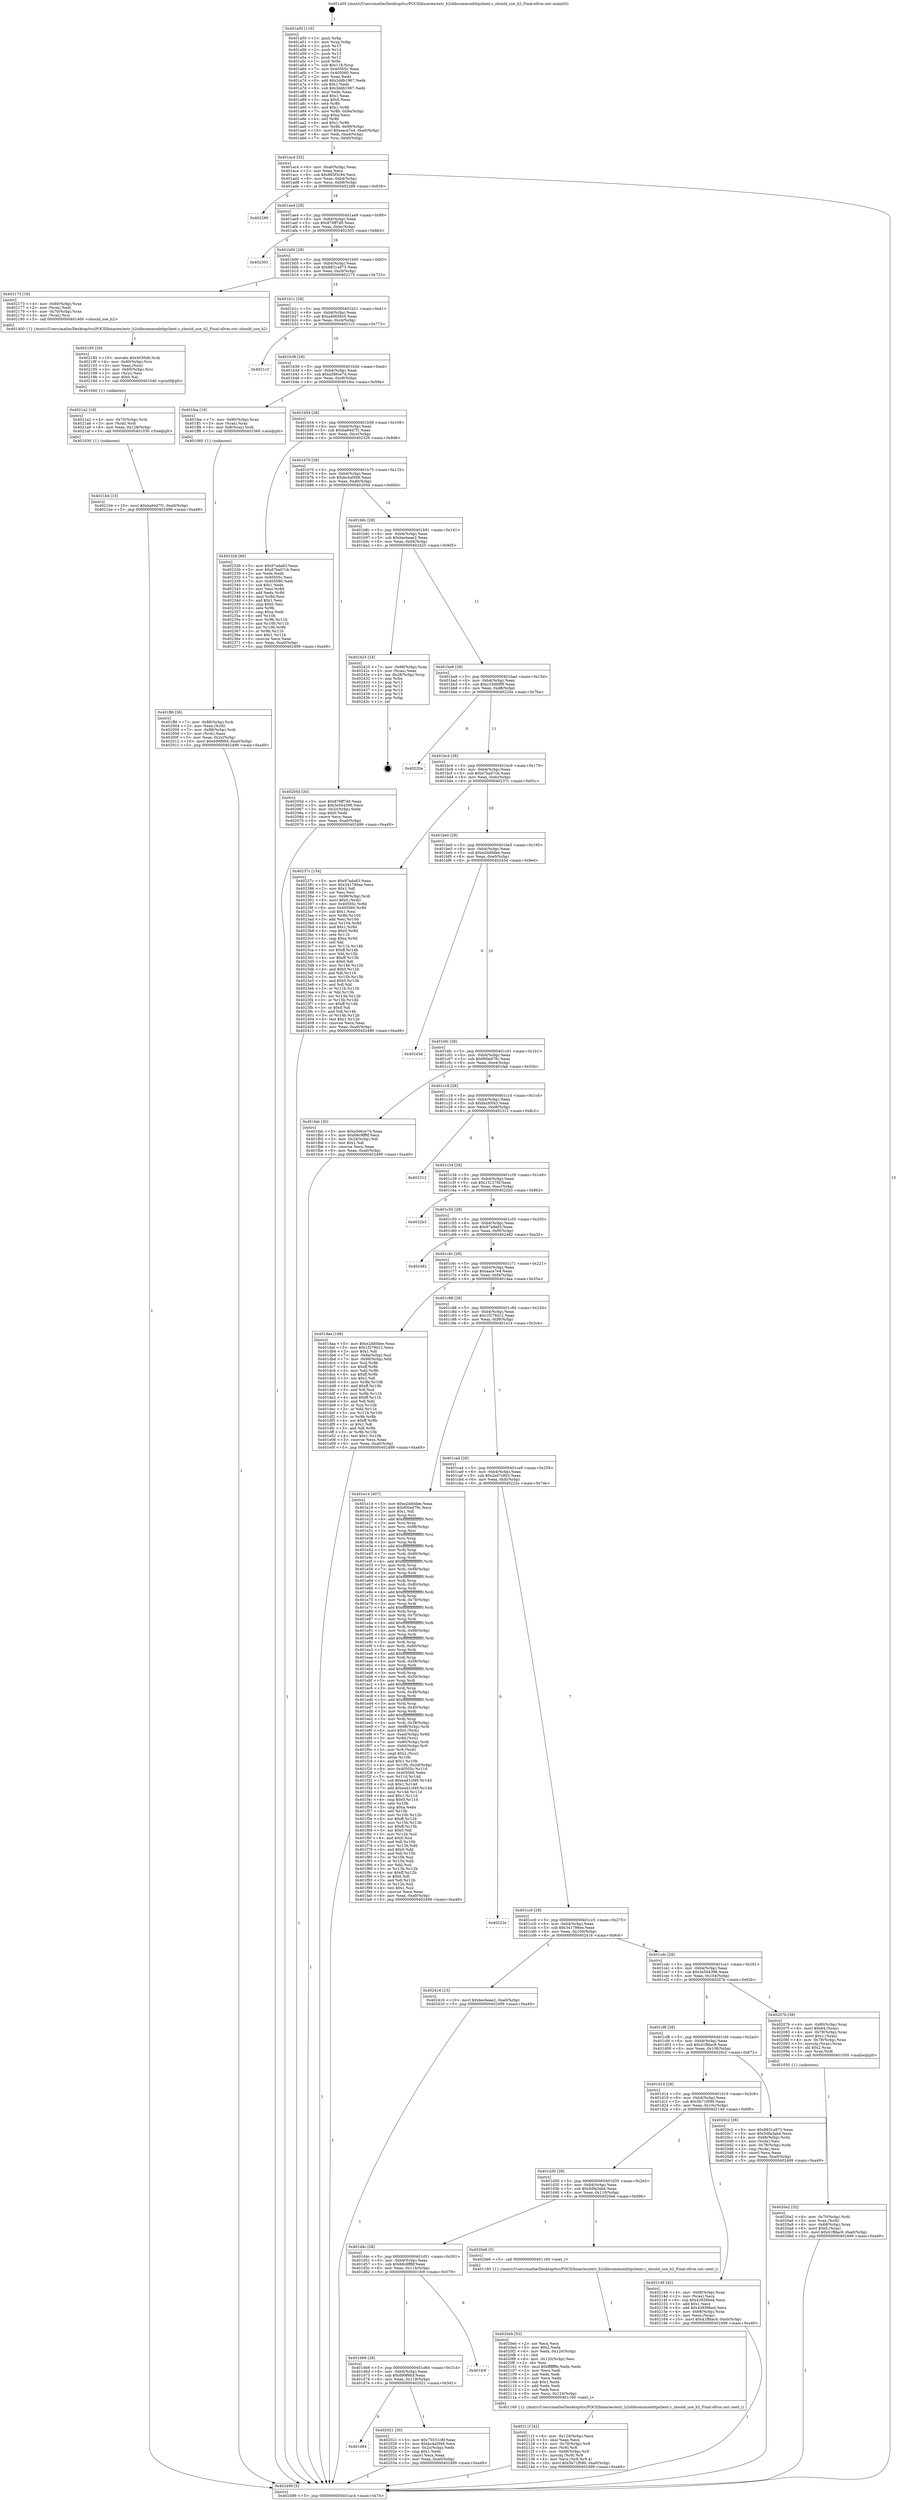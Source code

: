 digraph "0x401a50" {
  label = "0x401a50 (/mnt/c/Users/mathe/Desktop/tcc/POCII/binaries/extr_h2olibcommonhttpclient.c_should_use_h2_Final-ollvm.out::main(0))"
  labelloc = "t"
  node[shape=record]

  Entry [label="",width=0.3,height=0.3,shape=circle,fillcolor=black,style=filled]
  "0x401ac4" [label="{
     0x401ac4 [32]\l
     | [instrs]\l
     &nbsp;&nbsp;0x401ac4 \<+6\>: mov -0xa0(%rbp),%eax\l
     &nbsp;&nbsp;0x401aca \<+2\>: mov %eax,%ecx\l
     &nbsp;&nbsp;0x401acc \<+6\>: sub $0x865f3c94,%ecx\l
     &nbsp;&nbsp;0x401ad2 \<+6\>: mov %eax,-0xb4(%rbp)\l
     &nbsp;&nbsp;0x401ad8 \<+6\>: mov %ecx,-0xb8(%rbp)\l
     &nbsp;&nbsp;0x401ade \<+6\>: je 0000000000402289 \<main+0x839\>\l
  }"]
  "0x402289" [label="{
     0x402289\l
  }", style=dashed]
  "0x401ae4" [label="{
     0x401ae4 [28]\l
     | [instrs]\l
     &nbsp;&nbsp;0x401ae4 \<+5\>: jmp 0000000000401ae9 \<main+0x99\>\l
     &nbsp;&nbsp;0x401ae9 \<+6\>: mov -0xb4(%rbp),%eax\l
     &nbsp;&nbsp;0x401aef \<+5\>: sub $0x876ff7d0,%eax\l
     &nbsp;&nbsp;0x401af4 \<+6\>: mov %eax,-0xbc(%rbp)\l
     &nbsp;&nbsp;0x401afa \<+6\>: je 0000000000402303 \<main+0x8b3\>\l
  }"]
  Exit [label="",width=0.3,height=0.3,shape=circle,fillcolor=black,style=filled,peripheries=2]
  "0x402303" [label="{
     0x402303\l
  }", style=dashed]
  "0x401b00" [label="{
     0x401b00 [28]\l
     | [instrs]\l
     &nbsp;&nbsp;0x401b00 \<+5\>: jmp 0000000000401b05 \<main+0xb5\>\l
     &nbsp;&nbsp;0x401b05 \<+6\>: mov -0xb4(%rbp),%eax\l
     &nbsp;&nbsp;0x401b0b \<+5\>: sub $0x8831a973,%eax\l
     &nbsp;&nbsp;0x401b10 \<+6\>: mov %eax,-0xc0(%rbp)\l
     &nbsp;&nbsp;0x401b16 \<+6\>: je 0000000000402173 \<main+0x723\>\l
  }"]
  "0x4021b4" [label="{
     0x4021b4 [15]\l
     | [instrs]\l
     &nbsp;&nbsp;0x4021b4 \<+10\>: movl $0xba94d7f1,-0xa0(%rbp)\l
     &nbsp;&nbsp;0x4021be \<+5\>: jmp 0000000000402499 \<main+0xa49\>\l
  }"]
  "0x402173" [label="{
     0x402173 [18]\l
     | [instrs]\l
     &nbsp;&nbsp;0x402173 \<+4\>: mov -0x80(%rbp),%rax\l
     &nbsp;&nbsp;0x402177 \<+2\>: mov (%rax),%edi\l
     &nbsp;&nbsp;0x402179 \<+4\>: mov -0x70(%rbp),%rax\l
     &nbsp;&nbsp;0x40217d \<+3\>: mov (%rax),%rsi\l
     &nbsp;&nbsp;0x402180 \<+5\>: call 0000000000401400 \<should_use_h2\>\l
     | [calls]\l
     &nbsp;&nbsp;0x401400 \{1\} (/mnt/c/Users/mathe/Desktop/tcc/POCII/binaries/extr_h2olibcommonhttpclient.c_should_use_h2_Final-ollvm.out::should_use_h2)\l
  }"]
  "0x401b1c" [label="{
     0x401b1c [28]\l
     | [instrs]\l
     &nbsp;&nbsp;0x401b1c \<+5\>: jmp 0000000000401b21 \<main+0xd1\>\l
     &nbsp;&nbsp;0x401b21 \<+6\>: mov -0xb4(%rbp),%eax\l
     &nbsp;&nbsp;0x401b27 \<+5\>: sub $0xa40656c0,%eax\l
     &nbsp;&nbsp;0x401b2c \<+6\>: mov %eax,-0xc4(%rbp)\l
     &nbsp;&nbsp;0x401b32 \<+6\>: je 00000000004021c3 \<main+0x773\>\l
  }"]
  "0x4021a2" [label="{
     0x4021a2 [18]\l
     | [instrs]\l
     &nbsp;&nbsp;0x4021a2 \<+4\>: mov -0x70(%rbp),%rdi\l
     &nbsp;&nbsp;0x4021a6 \<+3\>: mov (%rdi),%rdi\l
     &nbsp;&nbsp;0x4021a9 \<+6\>: mov %eax,-0x128(%rbp)\l
     &nbsp;&nbsp;0x4021af \<+5\>: call 0000000000401030 \<free@plt\>\l
     | [calls]\l
     &nbsp;&nbsp;0x401030 \{1\} (unknown)\l
  }"]
  "0x4021c3" [label="{
     0x4021c3\l
  }", style=dashed]
  "0x401b38" [label="{
     0x401b38 [28]\l
     | [instrs]\l
     &nbsp;&nbsp;0x401b38 \<+5\>: jmp 0000000000401b3d \<main+0xed\>\l
     &nbsp;&nbsp;0x401b3d \<+6\>: mov -0xb4(%rbp),%eax\l
     &nbsp;&nbsp;0x401b43 \<+5\>: sub $0xa5d6ce7d,%eax\l
     &nbsp;&nbsp;0x401b48 \<+6\>: mov %eax,-0xc8(%rbp)\l
     &nbsp;&nbsp;0x401b4e \<+6\>: je 0000000000401fea \<main+0x59a\>\l
  }"]
  "0x402185" [label="{
     0x402185 [29]\l
     | [instrs]\l
     &nbsp;&nbsp;0x402185 \<+10\>: movabs $0x4030d6,%rdi\l
     &nbsp;&nbsp;0x40218f \<+4\>: mov -0x60(%rbp),%rsi\l
     &nbsp;&nbsp;0x402193 \<+2\>: mov %eax,(%rsi)\l
     &nbsp;&nbsp;0x402195 \<+4\>: mov -0x60(%rbp),%rsi\l
     &nbsp;&nbsp;0x402199 \<+2\>: mov (%rsi),%esi\l
     &nbsp;&nbsp;0x40219b \<+2\>: mov $0x0,%al\l
     &nbsp;&nbsp;0x40219d \<+5\>: call 0000000000401040 \<printf@plt\>\l
     | [calls]\l
     &nbsp;&nbsp;0x401040 \{1\} (unknown)\l
  }"]
  "0x401fea" [label="{
     0x401fea [19]\l
     | [instrs]\l
     &nbsp;&nbsp;0x401fea \<+7\>: mov -0x90(%rbp),%rax\l
     &nbsp;&nbsp;0x401ff1 \<+3\>: mov (%rax),%rax\l
     &nbsp;&nbsp;0x401ff4 \<+4\>: mov 0x8(%rax),%rdi\l
     &nbsp;&nbsp;0x401ff8 \<+5\>: call 0000000000401060 \<atoi@plt\>\l
     | [calls]\l
     &nbsp;&nbsp;0x401060 \{1\} (unknown)\l
  }"]
  "0x401b54" [label="{
     0x401b54 [28]\l
     | [instrs]\l
     &nbsp;&nbsp;0x401b54 \<+5\>: jmp 0000000000401b59 \<main+0x109\>\l
     &nbsp;&nbsp;0x401b59 \<+6\>: mov -0xb4(%rbp),%eax\l
     &nbsp;&nbsp;0x401b5f \<+5\>: sub $0xba94d7f1,%eax\l
     &nbsp;&nbsp;0x401b64 \<+6\>: mov %eax,-0xcc(%rbp)\l
     &nbsp;&nbsp;0x401b6a \<+6\>: je 0000000000402326 \<main+0x8d6\>\l
  }"]
  "0x40211f" [label="{
     0x40211f [42]\l
     | [instrs]\l
     &nbsp;&nbsp;0x40211f \<+6\>: mov -0x124(%rbp),%ecx\l
     &nbsp;&nbsp;0x402125 \<+3\>: imul %eax,%ecx\l
     &nbsp;&nbsp;0x402128 \<+4\>: mov -0x70(%rbp),%r8\l
     &nbsp;&nbsp;0x40212c \<+3\>: mov (%r8),%r8\l
     &nbsp;&nbsp;0x40212f \<+4\>: mov -0x68(%rbp),%r9\l
     &nbsp;&nbsp;0x402133 \<+3\>: movslq (%r9),%r9\l
     &nbsp;&nbsp;0x402136 \<+4\>: mov %ecx,(%r8,%r9,4)\l
     &nbsp;&nbsp;0x40213a \<+10\>: movl $0x5b71f090,-0xa0(%rbp)\l
     &nbsp;&nbsp;0x402144 \<+5\>: jmp 0000000000402499 \<main+0xa49\>\l
  }"]
  "0x402326" [label="{
     0x402326 [86]\l
     | [instrs]\l
     &nbsp;&nbsp;0x402326 \<+5\>: mov $0x97ada83,%eax\l
     &nbsp;&nbsp;0x40232b \<+5\>: mov $0xd7ba07cb,%ecx\l
     &nbsp;&nbsp;0x402330 \<+2\>: xor %edx,%edx\l
     &nbsp;&nbsp;0x402332 \<+7\>: mov 0x40505c,%esi\l
     &nbsp;&nbsp;0x402339 \<+7\>: mov 0x405060,%edi\l
     &nbsp;&nbsp;0x402340 \<+3\>: sub $0x1,%edx\l
     &nbsp;&nbsp;0x402343 \<+3\>: mov %esi,%r8d\l
     &nbsp;&nbsp;0x402346 \<+3\>: add %edx,%r8d\l
     &nbsp;&nbsp;0x402349 \<+4\>: imul %r8d,%esi\l
     &nbsp;&nbsp;0x40234d \<+3\>: and $0x1,%esi\l
     &nbsp;&nbsp;0x402350 \<+3\>: cmp $0x0,%esi\l
     &nbsp;&nbsp;0x402353 \<+4\>: sete %r9b\l
     &nbsp;&nbsp;0x402357 \<+3\>: cmp $0xa,%edi\l
     &nbsp;&nbsp;0x40235a \<+4\>: setl %r10b\l
     &nbsp;&nbsp;0x40235e \<+3\>: mov %r9b,%r11b\l
     &nbsp;&nbsp;0x402361 \<+3\>: and %r10b,%r11b\l
     &nbsp;&nbsp;0x402364 \<+3\>: xor %r10b,%r9b\l
     &nbsp;&nbsp;0x402367 \<+3\>: or %r9b,%r11b\l
     &nbsp;&nbsp;0x40236a \<+4\>: test $0x1,%r11b\l
     &nbsp;&nbsp;0x40236e \<+3\>: cmovne %ecx,%eax\l
     &nbsp;&nbsp;0x402371 \<+6\>: mov %eax,-0xa0(%rbp)\l
     &nbsp;&nbsp;0x402377 \<+5\>: jmp 0000000000402499 \<main+0xa49\>\l
  }"]
  "0x401b70" [label="{
     0x401b70 [28]\l
     | [instrs]\l
     &nbsp;&nbsp;0x401b70 \<+5\>: jmp 0000000000401b75 \<main+0x125\>\l
     &nbsp;&nbsp;0x401b75 \<+6\>: mov -0xb4(%rbp),%eax\l
     &nbsp;&nbsp;0x401b7b \<+5\>: sub $0xbc4a5f49,%eax\l
     &nbsp;&nbsp;0x401b80 \<+6\>: mov %eax,-0xd0(%rbp)\l
     &nbsp;&nbsp;0x401b86 \<+6\>: je 000000000040205d \<main+0x60d\>\l
  }"]
  "0x4020eb" [label="{
     0x4020eb [52]\l
     | [instrs]\l
     &nbsp;&nbsp;0x4020eb \<+2\>: xor %ecx,%ecx\l
     &nbsp;&nbsp;0x4020ed \<+5\>: mov $0x2,%edx\l
     &nbsp;&nbsp;0x4020f2 \<+6\>: mov %edx,-0x120(%rbp)\l
     &nbsp;&nbsp;0x4020f8 \<+1\>: cltd\l
     &nbsp;&nbsp;0x4020f9 \<+6\>: mov -0x120(%rbp),%esi\l
     &nbsp;&nbsp;0x4020ff \<+2\>: idiv %esi\l
     &nbsp;&nbsp;0x402101 \<+6\>: imul $0xfffffffe,%edx,%edx\l
     &nbsp;&nbsp;0x402107 \<+2\>: mov %ecx,%edi\l
     &nbsp;&nbsp;0x402109 \<+2\>: sub %edx,%edi\l
     &nbsp;&nbsp;0x40210b \<+2\>: mov %ecx,%edx\l
     &nbsp;&nbsp;0x40210d \<+3\>: sub $0x1,%edx\l
     &nbsp;&nbsp;0x402110 \<+2\>: add %edx,%edi\l
     &nbsp;&nbsp;0x402112 \<+2\>: sub %edi,%ecx\l
     &nbsp;&nbsp;0x402114 \<+6\>: mov %ecx,-0x124(%rbp)\l
     &nbsp;&nbsp;0x40211a \<+5\>: call 0000000000401160 \<next_i\>\l
     | [calls]\l
     &nbsp;&nbsp;0x401160 \{1\} (/mnt/c/Users/mathe/Desktop/tcc/POCII/binaries/extr_h2olibcommonhttpclient.c_should_use_h2_Final-ollvm.out::next_i)\l
  }"]
  "0x40205d" [label="{
     0x40205d [30]\l
     | [instrs]\l
     &nbsp;&nbsp;0x40205d \<+5\>: mov $0x876ff7d0,%eax\l
     &nbsp;&nbsp;0x402062 \<+5\>: mov $0x3e504396,%ecx\l
     &nbsp;&nbsp;0x402067 \<+3\>: mov -0x2c(%rbp),%edx\l
     &nbsp;&nbsp;0x40206a \<+3\>: cmp $0x0,%edx\l
     &nbsp;&nbsp;0x40206d \<+3\>: cmove %ecx,%eax\l
     &nbsp;&nbsp;0x402070 \<+6\>: mov %eax,-0xa0(%rbp)\l
     &nbsp;&nbsp;0x402076 \<+5\>: jmp 0000000000402499 \<main+0xa49\>\l
  }"]
  "0x401b8c" [label="{
     0x401b8c [28]\l
     | [instrs]\l
     &nbsp;&nbsp;0x401b8c \<+5\>: jmp 0000000000401b91 \<main+0x141\>\l
     &nbsp;&nbsp;0x401b91 \<+6\>: mov -0xb4(%rbp),%eax\l
     &nbsp;&nbsp;0x401b97 \<+5\>: sub $0xbecbeae2,%eax\l
     &nbsp;&nbsp;0x401b9c \<+6\>: mov %eax,-0xd4(%rbp)\l
     &nbsp;&nbsp;0x401ba2 \<+6\>: je 0000000000402425 \<main+0x9d5\>\l
  }"]
  "0x4020a2" [label="{
     0x4020a2 [32]\l
     | [instrs]\l
     &nbsp;&nbsp;0x4020a2 \<+4\>: mov -0x70(%rbp),%rdi\l
     &nbsp;&nbsp;0x4020a6 \<+3\>: mov %rax,(%rdi)\l
     &nbsp;&nbsp;0x4020a9 \<+4\>: mov -0x68(%rbp),%rax\l
     &nbsp;&nbsp;0x4020ad \<+6\>: movl $0x0,(%rax)\l
     &nbsp;&nbsp;0x4020b3 \<+10\>: movl $0x41ffdac9,-0xa0(%rbp)\l
     &nbsp;&nbsp;0x4020bd \<+5\>: jmp 0000000000402499 \<main+0xa49\>\l
  }"]
  "0x402425" [label="{
     0x402425 [24]\l
     | [instrs]\l
     &nbsp;&nbsp;0x402425 \<+7\>: mov -0x98(%rbp),%rax\l
     &nbsp;&nbsp;0x40242c \<+2\>: mov (%rax),%eax\l
     &nbsp;&nbsp;0x40242e \<+4\>: lea -0x28(%rbp),%rsp\l
     &nbsp;&nbsp;0x402432 \<+1\>: pop %rbx\l
     &nbsp;&nbsp;0x402433 \<+2\>: pop %r12\l
     &nbsp;&nbsp;0x402435 \<+2\>: pop %r13\l
     &nbsp;&nbsp;0x402437 \<+2\>: pop %r14\l
     &nbsp;&nbsp;0x402439 \<+2\>: pop %r15\l
     &nbsp;&nbsp;0x40243b \<+1\>: pop %rbp\l
     &nbsp;&nbsp;0x40243c \<+1\>: ret\l
  }"]
  "0x401ba8" [label="{
     0x401ba8 [28]\l
     | [instrs]\l
     &nbsp;&nbsp;0x401ba8 \<+5\>: jmp 0000000000401bad \<main+0x15d\>\l
     &nbsp;&nbsp;0x401bad \<+6\>: mov -0xb4(%rbp),%eax\l
     &nbsp;&nbsp;0x401bb3 \<+5\>: sub $0xc33d69f9,%eax\l
     &nbsp;&nbsp;0x401bb8 \<+6\>: mov %eax,-0xd8(%rbp)\l
     &nbsp;&nbsp;0x401bbe \<+6\>: je 000000000040220a \<main+0x7ba\>\l
  }"]
  "0x401d84" [label="{
     0x401d84\l
  }", style=dashed]
  "0x40220a" [label="{
     0x40220a\l
  }", style=dashed]
  "0x401bc4" [label="{
     0x401bc4 [28]\l
     | [instrs]\l
     &nbsp;&nbsp;0x401bc4 \<+5\>: jmp 0000000000401bc9 \<main+0x179\>\l
     &nbsp;&nbsp;0x401bc9 \<+6\>: mov -0xb4(%rbp),%eax\l
     &nbsp;&nbsp;0x401bcf \<+5\>: sub $0xd7ba07cb,%eax\l
     &nbsp;&nbsp;0x401bd4 \<+6\>: mov %eax,-0xdc(%rbp)\l
     &nbsp;&nbsp;0x401bda \<+6\>: je 000000000040237c \<main+0x92c\>\l
  }"]
  "0x402021" [label="{
     0x402021 [30]\l
     | [instrs]\l
     &nbsp;&nbsp;0x402021 \<+5\>: mov $0x75531c8f,%eax\l
     &nbsp;&nbsp;0x402026 \<+5\>: mov $0xbc4a5f49,%ecx\l
     &nbsp;&nbsp;0x40202b \<+3\>: mov -0x2c(%rbp),%edx\l
     &nbsp;&nbsp;0x40202e \<+3\>: cmp $0x1,%edx\l
     &nbsp;&nbsp;0x402031 \<+3\>: cmovl %ecx,%eax\l
     &nbsp;&nbsp;0x402034 \<+6\>: mov %eax,-0xa0(%rbp)\l
     &nbsp;&nbsp;0x40203a \<+5\>: jmp 0000000000402499 \<main+0xa49\>\l
  }"]
  "0x40237c" [label="{
     0x40237c [154]\l
     | [instrs]\l
     &nbsp;&nbsp;0x40237c \<+5\>: mov $0x97ada83,%eax\l
     &nbsp;&nbsp;0x402381 \<+5\>: mov $0x341786ee,%ecx\l
     &nbsp;&nbsp;0x402386 \<+2\>: mov $0x1,%dl\l
     &nbsp;&nbsp;0x402388 \<+2\>: xor %esi,%esi\l
     &nbsp;&nbsp;0x40238a \<+7\>: mov -0x98(%rbp),%rdi\l
     &nbsp;&nbsp;0x402391 \<+6\>: movl $0x0,(%rdi)\l
     &nbsp;&nbsp;0x402397 \<+8\>: mov 0x40505c,%r8d\l
     &nbsp;&nbsp;0x40239f \<+8\>: mov 0x405060,%r9d\l
     &nbsp;&nbsp;0x4023a7 \<+3\>: sub $0x1,%esi\l
     &nbsp;&nbsp;0x4023aa \<+3\>: mov %r8d,%r10d\l
     &nbsp;&nbsp;0x4023ad \<+3\>: add %esi,%r10d\l
     &nbsp;&nbsp;0x4023b0 \<+4\>: imul %r10d,%r8d\l
     &nbsp;&nbsp;0x4023b4 \<+4\>: and $0x1,%r8d\l
     &nbsp;&nbsp;0x4023b8 \<+4\>: cmp $0x0,%r8d\l
     &nbsp;&nbsp;0x4023bc \<+4\>: sete %r11b\l
     &nbsp;&nbsp;0x4023c0 \<+4\>: cmp $0xa,%r9d\l
     &nbsp;&nbsp;0x4023c4 \<+3\>: setl %bl\l
     &nbsp;&nbsp;0x4023c7 \<+3\>: mov %r11b,%r14b\l
     &nbsp;&nbsp;0x4023ca \<+4\>: xor $0xff,%r14b\l
     &nbsp;&nbsp;0x4023ce \<+3\>: mov %bl,%r15b\l
     &nbsp;&nbsp;0x4023d1 \<+4\>: xor $0xff,%r15b\l
     &nbsp;&nbsp;0x4023d5 \<+3\>: xor $0x0,%dl\l
     &nbsp;&nbsp;0x4023d8 \<+3\>: mov %r14b,%r12b\l
     &nbsp;&nbsp;0x4023db \<+4\>: and $0x0,%r12b\l
     &nbsp;&nbsp;0x4023df \<+3\>: and %dl,%r11b\l
     &nbsp;&nbsp;0x4023e2 \<+3\>: mov %r15b,%r13b\l
     &nbsp;&nbsp;0x4023e5 \<+4\>: and $0x0,%r13b\l
     &nbsp;&nbsp;0x4023e9 \<+2\>: and %dl,%bl\l
     &nbsp;&nbsp;0x4023eb \<+3\>: or %r11b,%r12b\l
     &nbsp;&nbsp;0x4023ee \<+3\>: or %bl,%r13b\l
     &nbsp;&nbsp;0x4023f1 \<+3\>: xor %r13b,%r12b\l
     &nbsp;&nbsp;0x4023f4 \<+3\>: or %r15b,%r14b\l
     &nbsp;&nbsp;0x4023f7 \<+4\>: xor $0xff,%r14b\l
     &nbsp;&nbsp;0x4023fb \<+3\>: or $0x0,%dl\l
     &nbsp;&nbsp;0x4023fe \<+3\>: and %dl,%r14b\l
     &nbsp;&nbsp;0x402401 \<+3\>: or %r14b,%r12b\l
     &nbsp;&nbsp;0x402404 \<+4\>: test $0x1,%r12b\l
     &nbsp;&nbsp;0x402408 \<+3\>: cmovne %ecx,%eax\l
     &nbsp;&nbsp;0x40240b \<+6\>: mov %eax,-0xa0(%rbp)\l
     &nbsp;&nbsp;0x402411 \<+5\>: jmp 0000000000402499 \<main+0xa49\>\l
  }"]
  "0x401be0" [label="{
     0x401be0 [28]\l
     | [instrs]\l
     &nbsp;&nbsp;0x401be0 \<+5\>: jmp 0000000000401be5 \<main+0x195\>\l
     &nbsp;&nbsp;0x401be5 \<+6\>: mov -0xb4(%rbp),%eax\l
     &nbsp;&nbsp;0x401beb \<+5\>: sub $0xe2dd0dee,%eax\l
     &nbsp;&nbsp;0x401bf0 \<+6\>: mov %eax,-0xe0(%rbp)\l
     &nbsp;&nbsp;0x401bf6 \<+6\>: je 000000000040243d \<main+0x9ed\>\l
  }"]
  "0x401d68" [label="{
     0x401d68 [28]\l
     | [instrs]\l
     &nbsp;&nbsp;0x401d68 \<+5\>: jmp 0000000000401d6d \<main+0x31d\>\l
     &nbsp;&nbsp;0x401d6d \<+6\>: mov -0xb4(%rbp),%eax\l
     &nbsp;&nbsp;0x401d73 \<+5\>: sub $0x699f9fcf,%eax\l
     &nbsp;&nbsp;0x401d78 \<+6\>: mov %eax,-0x118(%rbp)\l
     &nbsp;&nbsp;0x401d7e \<+6\>: je 0000000000402021 \<main+0x5d1\>\l
  }"]
  "0x40243d" [label="{
     0x40243d\l
  }", style=dashed]
  "0x401bfc" [label="{
     0x401bfc [28]\l
     | [instrs]\l
     &nbsp;&nbsp;0x401bfc \<+5\>: jmp 0000000000401c01 \<main+0x1b1\>\l
     &nbsp;&nbsp;0x401c01 \<+6\>: mov -0xb4(%rbp),%eax\l
     &nbsp;&nbsp;0x401c07 \<+5\>: sub $0xf00ed79c,%eax\l
     &nbsp;&nbsp;0x401c0c \<+6\>: mov %eax,-0xe4(%rbp)\l
     &nbsp;&nbsp;0x401c12 \<+6\>: je 0000000000401fab \<main+0x55b\>\l
  }"]
  "0x401fc9" [label="{
     0x401fc9\l
  }", style=dashed]
  "0x401fab" [label="{
     0x401fab [30]\l
     | [instrs]\l
     &nbsp;&nbsp;0x401fab \<+5\>: mov $0xa5d6ce7d,%eax\l
     &nbsp;&nbsp;0x401fb0 \<+5\>: mov $0x68c9ff8f,%ecx\l
     &nbsp;&nbsp;0x401fb5 \<+3\>: mov -0x2d(%rbp),%dl\l
     &nbsp;&nbsp;0x401fb8 \<+3\>: test $0x1,%dl\l
     &nbsp;&nbsp;0x401fbb \<+3\>: cmovne %ecx,%eax\l
     &nbsp;&nbsp;0x401fbe \<+6\>: mov %eax,-0xa0(%rbp)\l
     &nbsp;&nbsp;0x401fc4 \<+5\>: jmp 0000000000402499 \<main+0xa49\>\l
  }"]
  "0x401c18" [label="{
     0x401c18 [28]\l
     | [instrs]\l
     &nbsp;&nbsp;0x401c18 \<+5\>: jmp 0000000000401c1d \<main+0x1cd\>\l
     &nbsp;&nbsp;0x401c1d \<+6\>: mov -0xb4(%rbp),%eax\l
     &nbsp;&nbsp;0x401c23 \<+5\>: sub $0xfac95f43,%eax\l
     &nbsp;&nbsp;0x401c28 \<+6\>: mov %eax,-0xe8(%rbp)\l
     &nbsp;&nbsp;0x401c2e \<+6\>: je 0000000000402312 \<main+0x8c2\>\l
  }"]
  "0x401d4c" [label="{
     0x401d4c [28]\l
     | [instrs]\l
     &nbsp;&nbsp;0x401d4c \<+5\>: jmp 0000000000401d51 \<main+0x301\>\l
     &nbsp;&nbsp;0x401d51 \<+6\>: mov -0xb4(%rbp),%eax\l
     &nbsp;&nbsp;0x401d57 \<+5\>: sub $0x68c9ff8f,%eax\l
     &nbsp;&nbsp;0x401d5c \<+6\>: mov %eax,-0x114(%rbp)\l
     &nbsp;&nbsp;0x401d62 \<+6\>: je 0000000000401fc9 \<main+0x579\>\l
  }"]
  "0x402312" [label="{
     0x402312\l
  }", style=dashed]
  "0x401c34" [label="{
     0x401c34 [28]\l
     | [instrs]\l
     &nbsp;&nbsp;0x401c34 \<+5\>: jmp 0000000000401c39 \<main+0x1e9\>\l
     &nbsp;&nbsp;0x401c39 \<+6\>: mov -0xb4(%rbp),%eax\l
     &nbsp;&nbsp;0x401c3f \<+5\>: sub $0x131270f,%eax\l
     &nbsp;&nbsp;0x401c44 \<+6\>: mov %eax,-0xec(%rbp)\l
     &nbsp;&nbsp;0x401c4a \<+6\>: je 00000000004022b3 \<main+0x863\>\l
  }"]
  "0x4020e6" [label="{
     0x4020e6 [5]\l
     | [instrs]\l
     &nbsp;&nbsp;0x4020e6 \<+5\>: call 0000000000401160 \<next_i\>\l
     | [calls]\l
     &nbsp;&nbsp;0x401160 \{1\} (/mnt/c/Users/mathe/Desktop/tcc/POCII/binaries/extr_h2olibcommonhttpclient.c_should_use_h2_Final-ollvm.out::next_i)\l
  }"]
  "0x4022b3" [label="{
     0x4022b3\l
  }", style=dashed]
  "0x401c50" [label="{
     0x401c50 [28]\l
     | [instrs]\l
     &nbsp;&nbsp;0x401c50 \<+5\>: jmp 0000000000401c55 \<main+0x205\>\l
     &nbsp;&nbsp;0x401c55 \<+6\>: mov -0xb4(%rbp),%eax\l
     &nbsp;&nbsp;0x401c5b \<+5\>: sub $0x97ada83,%eax\l
     &nbsp;&nbsp;0x401c60 \<+6\>: mov %eax,-0xf0(%rbp)\l
     &nbsp;&nbsp;0x401c66 \<+6\>: je 0000000000402482 \<main+0xa32\>\l
  }"]
  "0x401d30" [label="{
     0x401d30 [28]\l
     | [instrs]\l
     &nbsp;&nbsp;0x401d30 \<+5\>: jmp 0000000000401d35 \<main+0x2e5\>\l
     &nbsp;&nbsp;0x401d35 \<+6\>: mov -0xb4(%rbp),%eax\l
     &nbsp;&nbsp;0x401d3b \<+5\>: sub $0x5dfa3ab4,%eax\l
     &nbsp;&nbsp;0x401d40 \<+6\>: mov %eax,-0x110(%rbp)\l
     &nbsp;&nbsp;0x401d46 \<+6\>: je 00000000004020e6 \<main+0x696\>\l
  }"]
  "0x402482" [label="{
     0x402482\l
  }", style=dashed]
  "0x401c6c" [label="{
     0x401c6c [28]\l
     | [instrs]\l
     &nbsp;&nbsp;0x401c6c \<+5\>: jmp 0000000000401c71 \<main+0x221\>\l
     &nbsp;&nbsp;0x401c71 \<+6\>: mov -0xb4(%rbp),%eax\l
     &nbsp;&nbsp;0x401c77 \<+5\>: sub $0xaace7e4,%eax\l
     &nbsp;&nbsp;0x401c7c \<+6\>: mov %eax,-0xf4(%rbp)\l
     &nbsp;&nbsp;0x401c82 \<+6\>: je 0000000000401daa \<main+0x35a\>\l
  }"]
  "0x402149" [label="{
     0x402149 [42]\l
     | [instrs]\l
     &nbsp;&nbsp;0x402149 \<+4\>: mov -0x68(%rbp),%rax\l
     &nbsp;&nbsp;0x40214d \<+2\>: mov (%rax),%ecx\l
     &nbsp;&nbsp;0x40214f \<+6\>: sub $0x43939bed,%ecx\l
     &nbsp;&nbsp;0x402155 \<+3\>: add $0x1,%ecx\l
     &nbsp;&nbsp;0x402158 \<+6\>: add $0x43939bed,%ecx\l
     &nbsp;&nbsp;0x40215e \<+4\>: mov -0x68(%rbp),%rax\l
     &nbsp;&nbsp;0x402162 \<+2\>: mov %ecx,(%rax)\l
     &nbsp;&nbsp;0x402164 \<+10\>: movl $0x41ffdac9,-0xa0(%rbp)\l
     &nbsp;&nbsp;0x40216e \<+5\>: jmp 0000000000402499 \<main+0xa49\>\l
  }"]
  "0x401daa" [label="{
     0x401daa [106]\l
     | [instrs]\l
     &nbsp;&nbsp;0x401daa \<+5\>: mov $0xe2dd0dee,%eax\l
     &nbsp;&nbsp;0x401daf \<+5\>: mov $0x1f279d12,%ecx\l
     &nbsp;&nbsp;0x401db4 \<+2\>: mov $0x1,%dl\l
     &nbsp;&nbsp;0x401db6 \<+7\>: mov -0x9a(%rbp),%sil\l
     &nbsp;&nbsp;0x401dbd \<+7\>: mov -0x99(%rbp),%dil\l
     &nbsp;&nbsp;0x401dc4 \<+3\>: mov %sil,%r8b\l
     &nbsp;&nbsp;0x401dc7 \<+4\>: xor $0xff,%r8b\l
     &nbsp;&nbsp;0x401dcb \<+3\>: mov %dil,%r9b\l
     &nbsp;&nbsp;0x401dce \<+4\>: xor $0xff,%r9b\l
     &nbsp;&nbsp;0x401dd2 \<+3\>: xor $0x1,%dl\l
     &nbsp;&nbsp;0x401dd5 \<+3\>: mov %r8b,%r10b\l
     &nbsp;&nbsp;0x401dd8 \<+4\>: and $0xff,%r10b\l
     &nbsp;&nbsp;0x401ddc \<+3\>: and %dl,%sil\l
     &nbsp;&nbsp;0x401ddf \<+3\>: mov %r9b,%r11b\l
     &nbsp;&nbsp;0x401de2 \<+4\>: and $0xff,%r11b\l
     &nbsp;&nbsp;0x401de6 \<+3\>: and %dl,%dil\l
     &nbsp;&nbsp;0x401de9 \<+3\>: or %sil,%r10b\l
     &nbsp;&nbsp;0x401dec \<+3\>: or %dil,%r11b\l
     &nbsp;&nbsp;0x401def \<+3\>: xor %r11b,%r10b\l
     &nbsp;&nbsp;0x401df2 \<+3\>: or %r9b,%r8b\l
     &nbsp;&nbsp;0x401df5 \<+4\>: xor $0xff,%r8b\l
     &nbsp;&nbsp;0x401df9 \<+3\>: or $0x1,%dl\l
     &nbsp;&nbsp;0x401dfc \<+3\>: and %dl,%r8b\l
     &nbsp;&nbsp;0x401dff \<+3\>: or %r8b,%r10b\l
     &nbsp;&nbsp;0x401e02 \<+4\>: test $0x1,%r10b\l
     &nbsp;&nbsp;0x401e06 \<+3\>: cmovne %ecx,%eax\l
     &nbsp;&nbsp;0x401e09 \<+6\>: mov %eax,-0xa0(%rbp)\l
     &nbsp;&nbsp;0x401e0f \<+5\>: jmp 0000000000402499 \<main+0xa49\>\l
  }"]
  "0x401c88" [label="{
     0x401c88 [28]\l
     | [instrs]\l
     &nbsp;&nbsp;0x401c88 \<+5\>: jmp 0000000000401c8d \<main+0x23d\>\l
     &nbsp;&nbsp;0x401c8d \<+6\>: mov -0xb4(%rbp),%eax\l
     &nbsp;&nbsp;0x401c93 \<+5\>: sub $0x1f279d12,%eax\l
     &nbsp;&nbsp;0x401c98 \<+6\>: mov %eax,-0xf8(%rbp)\l
     &nbsp;&nbsp;0x401c9e \<+6\>: je 0000000000401e14 \<main+0x3c4\>\l
  }"]
  "0x402499" [label="{
     0x402499 [5]\l
     | [instrs]\l
     &nbsp;&nbsp;0x402499 \<+5\>: jmp 0000000000401ac4 \<main+0x74\>\l
  }"]
  "0x401a50" [label="{
     0x401a50 [116]\l
     | [instrs]\l
     &nbsp;&nbsp;0x401a50 \<+1\>: push %rbp\l
     &nbsp;&nbsp;0x401a51 \<+3\>: mov %rsp,%rbp\l
     &nbsp;&nbsp;0x401a54 \<+2\>: push %r15\l
     &nbsp;&nbsp;0x401a56 \<+2\>: push %r14\l
     &nbsp;&nbsp;0x401a58 \<+2\>: push %r13\l
     &nbsp;&nbsp;0x401a5a \<+2\>: push %r12\l
     &nbsp;&nbsp;0x401a5c \<+1\>: push %rbx\l
     &nbsp;&nbsp;0x401a5d \<+7\>: sub $0x118,%rsp\l
     &nbsp;&nbsp;0x401a64 \<+7\>: mov 0x40505c,%eax\l
     &nbsp;&nbsp;0x401a6b \<+7\>: mov 0x405060,%ecx\l
     &nbsp;&nbsp;0x401a72 \<+2\>: mov %eax,%edx\l
     &nbsp;&nbsp;0x401a74 \<+6\>: add $0x3ddb1967,%edx\l
     &nbsp;&nbsp;0x401a7a \<+3\>: sub $0x1,%edx\l
     &nbsp;&nbsp;0x401a7d \<+6\>: sub $0x3ddb1967,%edx\l
     &nbsp;&nbsp;0x401a83 \<+3\>: imul %edx,%eax\l
     &nbsp;&nbsp;0x401a86 \<+3\>: and $0x1,%eax\l
     &nbsp;&nbsp;0x401a89 \<+3\>: cmp $0x0,%eax\l
     &nbsp;&nbsp;0x401a8c \<+4\>: sete %r8b\l
     &nbsp;&nbsp;0x401a90 \<+4\>: and $0x1,%r8b\l
     &nbsp;&nbsp;0x401a94 \<+7\>: mov %r8b,-0x9a(%rbp)\l
     &nbsp;&nbsp;0x401a9b \<+3\>: cmp $0xa,%ecx\l
     &nbsp;&nbsp;0x401a9e \<+4\>: setl %r8b\l
     &nbsp;&nbsp;0x401aa2 \<+4\>: and $0x1,%r8b\l
     &nbsp;&nbsp;0x401aa6 \<+7\>: mov %r8b,-0x99(%rbp)\l
     &nbsp;&nbsp;0x401aad \<+10\>: movl $0xaace7e4,-0xa0(%rbp)\l
     &nbsp;&nbsp;0x401ab7 \<+6\>: mov %edi,-0xa4(%rbp)\l
     &nbsp;&nbsp;0x401abd \<+7\>: mov %rsi,-0xb0(%rbp)\l
  }"]
  "0x401d14" [label="{
     0x401d14 [28]\l
     | [instrs]\l
     &nbsp;&nbsp;0x401d14 \<+5\>: jmp 0000000000401d19 \<main+0x2c9\>\l
     &nbsp;&nbsp;0x401d19 \<+6\>: mov -0xb4(%rbp),%eax\l
     &nbsp;&nbsp;0x401d1f \<+5\>: sub $0x5b71f090,%eax\l
     &nbsp;&nbsp;0x401d24 \<+6\>: mov %eax,-0x10c(%rbp)\l
     &nbsp;&nbsp;0x401d2a \<+6\>: je 0000000000402149 \<main+0x6f9\>\l
  }"]
  "0x401e14" [label="{
     0x401e14 [407]\l
     | [instrs]\l
     &nbsp;&nbsp;0x401e14 \<+5\>: mov $0xe2dd0dee,%eax\l
     &nbsp;&nbsp;0x401e19 \<+5\>: mov $0xf00ed79c,%ecx\l
     &nbsp;&nbsp;0x401e1e \<+2\>: mov $0x1,%dl\l
     &nbsp;&nbsp;0x401e20 \<+3\>: mov %rsp,%rsi\l
     &nbsp;&nbsp;0x401e23 \<+4\>: add $0xfffffffffffffff0,%rsi\l
     &nbsp;&nbsp;0x401e27 \<+3\>: mov %rsi,%rsp\l
     &nbsp;&nbsp;0x401e2a \<+7\>: mov %rsi,-0x98(%rbp)\l
     &nbsp;&nbsp;0x401e31 \<+3\>: mov %rsp,%rsi\l
     &nbsp;&nbsp;0x401e34 \<+4\>: add $0xfffffffffffffff0,%rsi\l
     &nbsp;&nbsp;0x401e38 \<+3\>: mov %rsi,%rsp\l
     &nbsp;&nbsp;0x401e3b \<+3\>: mov %rsp,%rdi\l
     &nbsp;&nbsp;0x401e3e \<+4\>: add $0xfffffffffffffff0,%rdi\l
     &nbsp;&nbsp;0x401e42 \<+3\>: mov %rdi,%rsp\l
     &nbsp;&nbsp;0x401e45 \<+7\>: mov %rdi,-0x90(%rbp)\l
     &nbsp;&nbsp;0x401e4c \<+3\>: mov %rsp,%rdi\l
     &nbsp;&nbsp;0x401e4f \<+4\>: add $0xfffffffffffffff0,%rdi\l
     &nbsp;&nbsp;0x401e53 \<+3\>: mov %rdi,%rsp\l
     &nbsp;&nbsp;0x401e56 \<+7\>: mov %rdi,-0x88(%rbp)\l
     &nbsp;&nbsp;0x401e5d \<+3\>: mov %rsp,%rdi\l
     &nbsp;&nbsp;0x401e60 \<+4\>: add $0xfffffffffffffff0,%rdi\l
     &nbsp;&nbsp;0x401e64 \<+3\>: mov %rdi,%rsp\l
     &nbsp;&nbsp;0x401e67 \<+4\>: mov %rdi,-0x80(%rbp)\l
     &nbsp;&nbsp;0x401e6b \<+3\>: mov %rsp,%rdi\l
     &nbsp;&nbsp;0x401e6e \<+4\>: add $0xfffffffffffffff0,%rdi\l
     &nbsp;&nbsp;0x401e72 \<+3\>: mov %rdi,%rsp\l
     &nbsp;&nbsp;0x401e75 \<+4\>: mov %rdi,-0x78(%rbp)\l
     &nbsp;&nbsp;0x401e79 \<+3\>: mov %rsp,%rdi\l
     &nbsp;&nbsp;0x401e7c \<+4\>: add $0xfffffffffffffff0,%rdi\l
     &nbsp;&nbsp;0x401e80 \<+3\>: mov %rdi,%rsp\l
     &nbsp;&nbsp;0x401e83 \<+4\>: mov %rdi,-0x70(%rbp)\l
     &nbsp;&nbsp;0x401e87 \<+3\>: mov %rsp,%rdi\l
     &nbsp;&nbsp;0x401e8a \<+4\>: add $0xfffffffffffffff0,%rdi\l
     &nbsp;&nbsp;0x401e8e \<+3\>: mov %rdi,%rsp\l
     &nbsp;&nbsp;0x401e91 \<+4\>: mov %rdi,-0x68(%rbp)\l
     &nbsp;&nbsp;0x401e95 \<+3\>: mov %rsp,%rdi\l
     &nbsp;&nbsp;0x401e98 \<+4\>: add $0xfffffffffffffff0,%rdi\l
     &nbsp;&nbsp;0x401e9c \<+3\>: mov %rdi,%rsp\l
     &nbsp;&nbsp;0x401e9f \<+4\>: mov %rdi,-0x60(%rbp)\l
     &nbsp;&nbsp;0x401ea3 \<+3\>: mov %rsp,%rdi\l
     &nbsp;&nbsp;0x401ea6 \<+4\>: add $0xfffffffffffffff0,%rdi\l
     &nbsp;&nbsp;0x401eaa \<+3\>: mov %rdi,%rsp\l
     &nbsp;&nbsp;0x401ead \<+4\>: mov %rdi,-0x58(%rbp)\l
     &nbsp;&nbsp;0x401eb1 \<+3\>: mov %rsp,%rdi\l
     &nbsp;&nbsp;0x401eb4 \<+4\>: add $0xfffffffffffffff0,%rdi\l
     &nbsp;&nbsp;0x401eb8 \<+3\>: mov %rdi,%rsp\l
     &nbsp;&nbsp;0x401ebb \<+4\>: mov %rdi,-0x50(%rbp)\l
     &nbsp;&nbsp;0x401ebf \<+3\>: mov %rsp,%rdi\l
     &nbsp;&nbsp;0x401ec2 \<+4\>: add $0xfffffffffffffff0,%rdi\l
     &nbsp;&nbsp;0x401ec6 \<+3\>: mov %rdi,%rsp\l
     &nbsp;&nbsp;0x401ec9 \<+4\>: mov %rdi,-0x48(%rbp)\l
     &nbsp;&nbsp;0x401ecd \<+3\>: mov %rsp,%rdi\l
     &nbsp;&nbsp;0x401ed0 \<+4\>: add $0xfffffffffffffff0,%rdi\l
     &nbsp;&nbsp;0x401ed4 \<+3\>: mov %rdi,%rsp\l
     &nbsp;&nbsp;0x401ed7 \<+4\>: mov %rdi,-0x40(%rbp)\l
     &nbsp;&nbsp;0x401edb \<+3\>: mov %rsp,%rdi\l
     &nbsp;&nbsp;0x401ede \<+4\>: add $0xfffffffffffffff0,%rdi\l
     &nbsp;&nbsp;0x401ee2 \<+3\>: mov %rdi,%rsp\l
     &nbsp;&nbsp;0x401ee5 \<+4\>: mov %rdi,-0x38(%rbp)\l
     &nbsp;&nbsp;0x401ee9 \<+7\>: mov -0x98(%rbp),%rdi\l
     &nbsp;&nbsp;0x401ef0 \<+6\>: movl $0x0,(%rdi)\l
     &nbsp;&nbsp;0x401ef6 \<+7\>: mov -0xa4(%rbp),%r8d\l
     &nbsp;&nbsp;0x401efd \<+3\>: mov %r8d,(%rsi)\l
     &nbsp;&nbsp;0x401f00 \<+7\>: mov -0x90(%rbp),%rdi\l
     &nbsp;&nbsp;0x401f07 \<+7\>: mov -0xb0(%rbp),%r9\l
     &nbsp;&nbsp;0x401f0e \<+3\>: mov %r9,(%rdi)\l
     &nbsp;&nbsp;0x401f11 \<+3\>: cmpl $0x2,(%rsi)\l
     &nbsp;&nbsp;0x401f14 \<+4\>: setne %r10b\l
     &nbsp;&nbsp;0x401f18 \<+4\>: and $0x1,%r10b\l
     &nbsp;&nbsp;0x401f1c \<+4\>: mov %r10b,-0x2d(%rbp)\l
     &nbsp;&nbsp;0x401f20 \<+8\>: mov 0x40505c,%r11d\l
     &nbsp;&nbsp;0x401f28 \<+7\>: mov 0x405060,%ebx\l
     &nbsp;&nbsp;0x401f2f \<+3\>: mov %r11d,%r14d\l
     &nbsp;&nbsp;0x401f32 \<+7\>: sub $0xead1cf49,%r14d\l
     &nbsp;&nbsp;0x401f39 \<+4\>: sub $0x1,%r14d\l
     &nbsp;&nbsp;0x401f3d \<+7\>: add $0xead1cf49,%r14d\l
     &nbsp;&nbsp;0x401f44 \<+4\>: imul %r14d,%r11d\l
     &nbsp;&nbsp;0x401f48 \<+4\>: and $0x1,%r11d\l
     &nbsp;&nbsp;0x401f4c \<+4\>: cmp $0x0,%r11d\l
     &nbsp;&nbsp;0x401f50 \<+4\>: sete %r10b\l
     &nbsp;&nbsp;0x401f54 \<+3\>: cmp $0xa,%ebx\l
     &nbsp;&nbsp;0x401f57 \<+4\>: setl %r15b\l
     &nbsp;&nbsp;0x401f5b \<+3\>: mov %r10b,%r12b\l
     &nbsp;&nbsp;0x401f5e \<+4\>: xor $0xff,%r12b\l
     &nbsp;&nbsp;0x401f62 \<+3\>: mov %r15b,%r13b\l
     &nbsp;&nbsp;0x401f65 \<+4\>: xor $0xff,%r13b\l
     &nbsp;&nbsp;0x401f69 \<+3\>: xor $0x0,%dl\l
     &nbsp;&nbsp;0x401f6c \<+3\>: mov %r12b,%sil\l
     &nbsp;&nbsp;0x401f6f \<+4\>: and $0x0,%sil\l
     &nbsp;&nbsp;0x401f73 \<+3\>: and %dl,%r10b\l
     &nbsp;&nbsp;0x401f76 \<+3\>: mov %r13b,%dil\l
     &nbsp;&nbsp;0x401f79 \<+4\>: and $0x0,%dil\l
     &nbsp;&nbsp;0x401f7d \<+3\>: and %dl,%r15b\l
     &nbsp;&nbsp;0x401f80 \<+3\>: or %r10b,%sil\l
     &nbsp;&nbsp;0x401f83 \<+3\>: or %r15b,%dil\l
     &nbsp;&nbsp;0x401f86 \<+3\>: xor %dil,%sil\l
     &nbsp;&nbsp;0x401f89 \<+3\>: or %r13b,%r12b\l
     &nbsp;&nbsp;0x401f8c \<+4\>: xor $0xff,%r12b\l
     &nbsp;&nbsp;0x401f90 \<+3\>: or $0x0,%dl\l
     &nbsp;&nbsp;0x401f93 \<+3\>: and %dl,%r12b\l
     &nbsp;&nbsp;0x401f96 \<+3\>: or %r12b,%sil\l
     &nbsp;&nbsp;0x401f99 \<+4\>: test $0x1,%sil\l
     &nbsp;&nbsp;0x401f9d \<+3\>: cmovne %ecx,%eax\l
     &nbsp;&nbsp;0x401fa0 \<+6\>: mov %eax,-0xa0(%rbp)\l
     &nbsp;&nbsp;0x401fa6 \<+5\>: jmp 0000000000402499 \<main+0xa49\>\l
  }"]
  "0x401ca4" [label="{
     0x401ca4 [28]\l
     | [instrs]\l
     &nbsp;&nbsp;0x401ca4 \<+5\>: jmp 0000000000401ca9 \<main+0x259\>\l
     &nbsp;&nbsp;0x401ca9 \<+6\>: mov -0xb4(%rbp),%eax\l
     &nbsp;&nbsp;0x401caf \<+5\>: sub $0x2ed7c9b3,%eax\l
     &nbsp;&nbsp;0x401cb4 \<+6\>: mov %eax,-0xfc(%rbp)\l
     &nbsp;&nbsp;0x401cba \<+6\>: je 000000000040222e \<main+0x7de\>\l
  }"]
  "0x4020c2" [label="{
     0x4020c2 [36]\l
     | [instrs]\l
     &nbsp;&nbsp;0x4020c2 \<+5\>: mov $0x8831a973,%eax\l
     &nbsp;&nbsp;0x4020c7 \<+5\>: mov $0x5dfa3ab4,%ecx\l
     &nbsp;&nbsp;0x4020cc \<+4\>: mov -0x68(%rbp),%rdx\l
     &nbsp;&nbsp;0x4020d0 \<+2\>: mov (%rdx),%esi\l
     &nbsp;&nbsp;0x4020d2 \<+4\>: mov -0x78(%rbp),%rdx\l
     &nbsp;&nbsp;0x4020d6 \<+2\>: cmp (%rdx),%esi\l
     &nbsp;&nbsp;0x4020d8 \<+3\>: cmovl %ecx,%eax\l
     &nbsp;&nbsp;0x4020db \<+6\>: mov %eax,-0xa0(%rbp)\l
     &nbsp;&nbsp;0x4020e1 \<+5\>: jmp 0000000000402499 \<main+0xa49\>\l
  }"]
  "0x401ffd" [label="{
     0x401ffd [36]\l
     | [instrs]\l
     &nbsp;&nbsp;0x401ffd \<+7\>: mov -0x88(%rbp),%rdi\l
     &nbsp;&nbsp;0x402004 \<+2\>: mov %eax,(%rdi)\l
     &nbsp;&nbsp;0x402006 \<+7\>: mov -0x88(%rbp),%rdi\l
     &nbsp;&nbsp;0x40200d \<+2\>: mov (%rdi),%eax\l
     &nbsp;&nbsp;0x40200f \<+3\>: mov %eax,-0x2c(%rbp)\l
     &nbsp;&nbsp;0x402012 \<+10\>: movl $0x699f9fcf,-0xa0(%rbp)\l
     &nbsp;&nbsp;0x40201c \<+5\>: jmp 0000000000402499 \<main+0xa49\>\l
  }"]
  "0x401cf8" [label="{
     0x401cf8 [28]\l
     | [instrs]\l
     &nbsp;&nbsp;0x401cf8 \<+5\>: jmp 0000000000401cfd \<main+0x2ad\>\l
     &nbsp;&nbsp;0x401cfd \<+6\>: mov -0xb4(%rbp),%eax\l
     &nbsp;&nbsp;0x401d03 \<+5\>: sub $0x41ffdac9,%eax\l
     &nbsp;&nbsp;0x401d08 \<+6\>: mov %eax,-0x108(%rbp)\l
     &nbsp;&nbsp;0x401d0e \<+6\>: je 00000000004020c2 \<main+0x672\>\l
  }"]
  "0x40222e" [label="{
     0x40222e\l
  }", style=dashed]
  "0x401cc0" [label="{
     0x401cc0 [28]\l
     | [instrs]\l
     &nbsp;&nbsp;0x401cc0 \<+5\>: jmp 0000000000401cc5 \<main+0x275\>\l
     &nbsp;&nbsp;0x401cc5 \<+6\>: mov -0xb4(%rbp),%eax\l
     &nbsp;&nbsp;0x401ccb \<+5\>: sub $0x341786ee,%eax\l
     &nbsp;&nbsp;0x401cd0 \<+6\>: mov %eax,-0x100(%rbp)\l
     &nbsp;&nbsp;0x401cd6 \<+6\>: je 0000000000402416 \<main+0x9c6\>\l
  }"]
  "0x40207b" [label="{
     0x40207b [39]\l
     | [instrs]\l
     &nbsp;&nbsp;0x40207b \<+4\>: mov -0x80(%rbp),%rax\l
     &nbsp;&nbsp;0x40207f \<+6\>: movl $0x64,(%rax)\l
     &nbsp;&nbsp;0x402085 \<+4\>: mov -0x78(%rbp),%rax\l
     &nbsp;&nbsp;0x402089 \<+6\>: movl $0x1,(%rax)\l
     &nbsp;&nbsp;0x40208f \<+4\>: mov -0x78(%rbp),%rax\l
     &nbsp;&nbsp;0x402093 \<+3\>: movslq (%rax),%rax\l
     &nbsp;&nbsp;0x402096 \<+4\>: shl $0x2,%rax\l
     &nbsp;&nbsp;0x40209a \<+3\>: mov %rax,%rdi\l
     &nbsp;&nbsp;0x40209d \<+5\>: call 0000000000401050 \<malloc@plt\>\l
     | [calls]\l
     &nbsp;&nbsp;0x401050 \{1\} (unknown)\l
  }"]
  "0x402416" [label="{
     0x402416 [15]\l
     | [instrs]\l
     &nbsp;&nbsp;0x402416 \<+10\>: movl $0xbecbeae2,-0xa0(%rbp)\l
     &nbsp;&nbsp;0x402420 \<+5\>: jmp 0000000000402499 \<main+0xa49\>\l
  }"]
  "0x401cdc" [label="{
     0x401cdc [28]\l
     | [instrs]\l
     &nbsp;&nbsp;0x401cdc \<+5\>: jmp 0000000000401ce1 \<main+0x291\>\l
     &nbsp;&nbsp;0x401ce1 \<+6\>: mov -0xb4(%rbp),%eax\l
     &nbsp;&nbsp;0x401ce7 \<+5\>: sub $0x3e504396,%eax\l
     &nbsp;&nbsp;0x401cec \<+6\>: mov %eax,-0x104(%rbp)\l
     &nbsp;&nbsp;0x401cf2 \<+6\>: je 000000000040207b \<main+0x62b\>\l
  }"]
  Entry -> "0x401a50" [label=" 1"]
  "0x401ac4" -> "0x402289" [label=" 0"]
  "0x401ac4" -> "0x401ae4" [label=" 16"]
  "0x402425" -> Exit [label=" 1"]
  "0x401ae4" -> "0x402303" [label=" 0"]
  "0x401ae4" -> "0x401b00" [label=" 16"]
  "0x402416" -> "0x402499" [label=" 1"]
  "0x401b00" -> "0x402173" [label=" 1"]
  "0x401b00" -> "0x401b1c" [label=" 15"]
  "0x40237c" -> "0x402499" [label=" 1"]
  "0x401b1c" -> "0x4021c3" [label=" 0"]
  "0x401b1c" -> "0x401b38" [label=" 15"]
  "0x402326" -> "0x402499" [label=" 1"]
  "0x401b38" -> "0x401fea" [label=" 1"]
  "0x401b38" -> "0x401b54" [label=" 14"]
  "0x4021b4" -> "0x402499" [label=" 1"]
  "0x401b54" -> "0x402326" [label=" 1"]
  "0x401b54" -> "0x401b70" [label=" 13"]
  "0x4021a2" -> "0x4021b4" [label=" 1"]
  "0x401b70" -> "0x40205d" [label=" 1"]
  "0x401b70" -> "0x401b8c" [label=" 12"]
  "0x402185" -> "0x4021a2" [label=" 1"]
  "0x401b8c" -> "0x402425" [label=" 1"]
  "0x401b8c" -> "0x401ba8" [label=" 11"]
  "0x402173" -> "0x402185" [label=" 1"]
  "0x401ba8" -> "0x40220a" [label=" 0"]
  "0x401ba8" -> "0x401bc4" [label=" 11"]
  "0x402149" -> "0x402499" [label=" 1"]
  "0x401bc4" -> "0x40237c" [label=" 1"]
  "0x401bc4" -> "0x401be0" [label=" 10"]
  "0x40211f" -> "0x402499" [label=" 1"]
  "0x401be0" -> "0x40243d" [label=" 0"]
  "0x401be0" -> "0x401bfc" [label=" 10"]
  "0x4020e6" -> "0x4020eb" [label=" 1"]
  "0x401bfc" -> "0x401fab" [label=" 1"]
  "0x401bfc" -> "0x401c18" [label=" 9"]
  "0x4020c2" -> "0x402499" [label=" 2"]
  "0x401c18" -> "0x402312" [label=" 0"]
  "0x401c18" -> "0x401c34" [label=" 9"]
  "0x40207b" -> "0x4020a2" [label=" 1"]
  "0x401c34" -> "0x4022b3" [label=" 0"]
  "0x401c34" -> "0x401c50" [label=" 9"]
  "0x40205d" -> "0x402499" [label=" 1"]
  "0x401c50" -> "0x402482" [label=" 0"]
  "0x401c50" -> "0x401c6c" [label=" 9"]
  "0x401d68" -> "0x401d84" [label=" 0"]
  "0x401c6c" -> "0x401daa" [label=" 1"]
  "0x401c6c" -> "0x401c88" [label=" 8"]
  "0x401daa" -> "0x402499" [label=" 1"]
  "0x401a50" -> "0x401ac4" [label=" 1"]
  "0x402499" -> "0x401ac4" [label=" 15"]
  "0x401d68" -> "0x402021" [label=" 1"]
  "0x401c88" -> "0x401e14" [label=" 1"]
  "0x401c88" -> "0x401ca4" [label=" 7"]
  "0x401d4c" -> "0x401d68" [label=" 1"]
  "0x401e14" -> "0x402499" [label=" 1"]
  "0x401fab" -> "0x402499" [label=" 1"]
  "0x401fea" -> "0x401ffd" [label=" 1"]
  "0x401ffd" -> "0x402499" [label=" 1"]
  "0x401d4c" -> "0x401fc9" [label=" 0"]
  "0x401ca4" -> "0x40222e" [label=" 0"]
  "0x401ca4" -> "0x401cc0" [label=" 7"]
  "0x401d30" -> "0x401d4c" [label=" 1"]
  "0x401cc0" -> "0x402416" [label=" 1"]
  "0x401cc0" -> "0x401cdc" [label=" 6"]
  "0x401d30" -> "0x4020e6" [label=" 1"]
  "0x401cdc" -> "0x40207b" [label=" 1"]
  "0x401cdc" -> "0x401cf8" [label=" 5"]
  "0x4020a2" -> "0x402499" [label=" 1"]
  "0x401cf8" -> "0x4020c2" [label=" 2"]
  "0x401cf8" -> "0x401d14" [label=" 3"]
  "0x4020eb" -> "0x40211f" [label=" 1"]
  "0x401d14" -> "0x402149" [label=" 1"]
  "0x401d14" -> "0x401d30" [label=" 2"]
  "0x402021" -> "0x402499" [label=" 1"]
}

